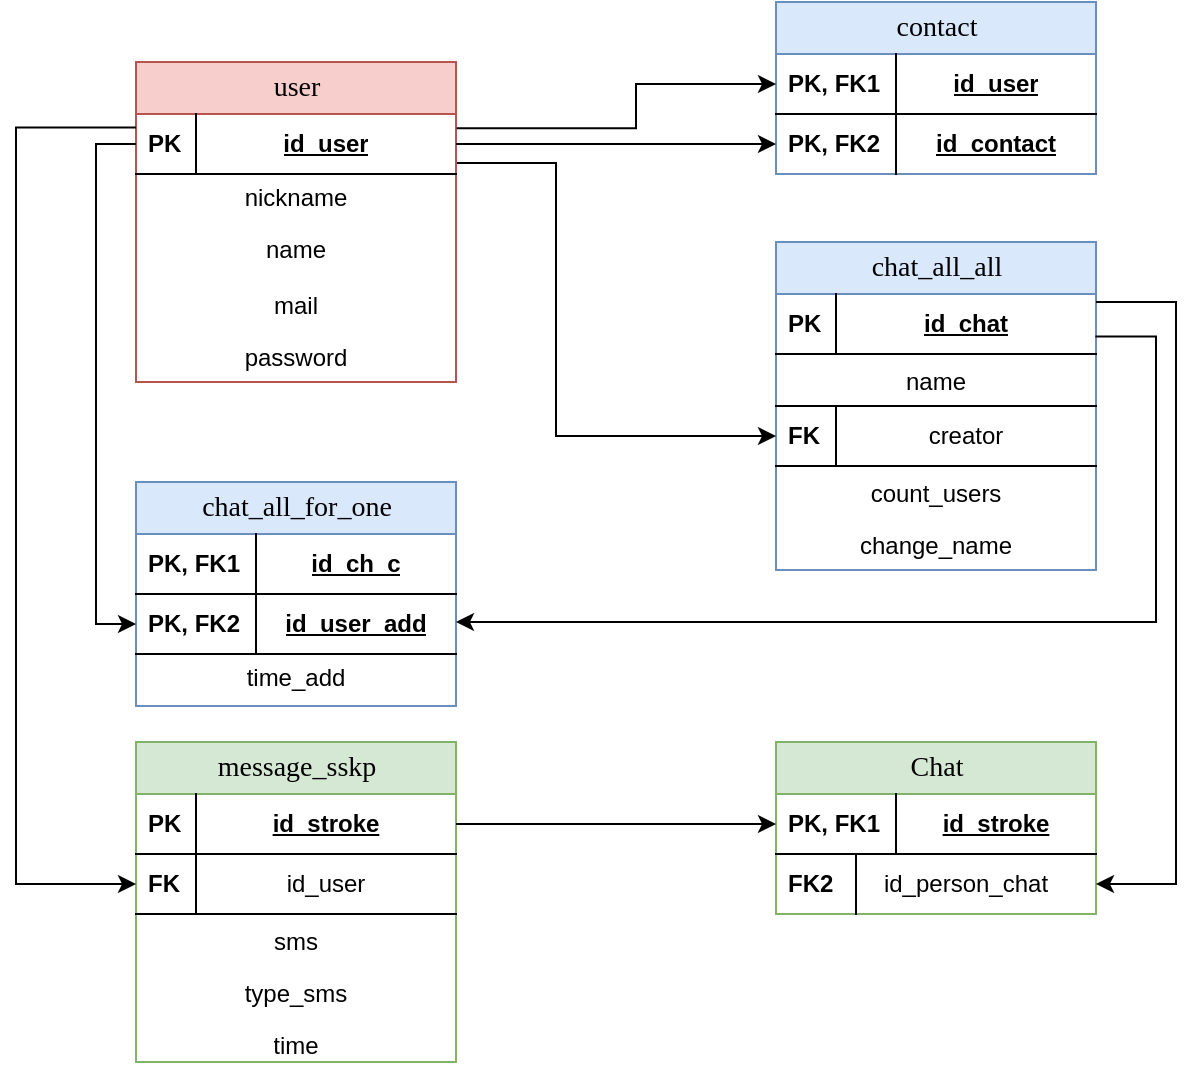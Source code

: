 <mxfile version="24.4.1" type="device">
  <diagram name="Page-1" id="e56a1550-8fbb-45ad-956c-1786394a9013">
    <mxGraphModel dx="1311" dy="719" grid="1" gridSize="10" guides="1" tooltips="1" connect="1" arrows="1" fold="1" page="1" pageScale="1" pageWidth="1100" pageHeight="850" background="none" math="0" shadow="0">
      <root>
        <mxCell id="0" />
        <mxCell id="1" parent="0" />
        <mxCell id="2j-3eba4BbPZ_uasE9CK-6" value="chat_all_all" style="swimlane;html=1;fontStyle=0;childLayout=stackLayout;horizontal=1;startSize=26;fillColor=#dae8fc;horizontalStack=0;resizeParent=1;resizeLast=0;collapsible=1;marginBottom=0;swimlaneFillColor=#ffffff;align=center;rounded=0;shadow=0;comic=0;labelBackgroundColor=none;strokeWidth=1;fontFamily=Verdana;fontSize=14;strokeColor=#6c8ebf;" parent="1" vertex="1">
          <mxGeometry x="570" y="160" width="160" height="164" as="geometry">
            <mxRectangle x="320" y="140" width="130" height="30" as="alternateBounds" />
          </mxGeometry>
        </mxCell>
        <mxCell id="MPP8vrw-vK4mRT0RnLA--16" value="id_chat" style="shape=partialRectangle;top=0;left=0;right=0;bottom=1;html=1;align=center;verticalAlign=middle;fillColor=none;spacingLeft=34;spacingRight=4;whiteSpace=wrap;overflow=hidden;rotatable=0;points=[[0,0.5],[1,0.5]];portConstraint=eastwest;dropTarget=0;fontStyle=5;" parent="2j-3eba4BbPZ_uasE9CK-6" vertex="1">
          <mxGeometry y="26" width="160" height="30" as="geometry" />
        </mxCell>
        <mxCell id="MPP8vrw-vK4mRT0RnLA--17" value="PK" style="shape=partialRectangle;fontStyle=1;top=0;left=0;bottom=0;html=1;fillColor=none;align=left;verticalAlign=middle;spacingLeft=4;spacingRight=4;whiteSpace=wrap;overflow=hidden;rotatable=0;points=[];portConstraint=eastwest;part=1;" parent="MPP8vrw-vK4mRT0RnLA--16" vertex="1" connectable="0">
          <mxGeometry width="30" height="30" as="geometry" />
        </mxCell>
        <mxCell id="2j-3eba4BbPZ_uasE9CK-11" value="name" style="shape=partialRectangle;top=0;left=0;right=0;bottom=0;html=1;align=center;verticalAlign=top;spacingLeft=4;spacingRight=4;whiteSpace=wrap;overflow=hidden;rotatable=0;points=[[0,0.5],[1,0.5]];portConstraint=eastwest;dropTarget=0;perimeterSpacing=0;fillColor=none;strokeColor=default;" parent="2j-3eba4BbPZ_uasE9CK-6" vertex="1">
          <mxGeometry y="56" width="160" height="26" as="geometry" />
        </mxCell>
        <mxCell id="MPP8vrw-vK4mRT0RnLA--8" value="&lt;span style=&quot;font-weight: 400;&quot;&gt;creator&lt;/span&gt;" style="shape=partialRectangle;top=1;left=0;right=0;bottom=1;html=1;align=center;verticalAlign=middle;fillColor=none;spacingLeft=34;spacingRight=4;whiteSpace=wrap;overflow=hidden;rotatable=0;points=[[0,0.5],[1,0.5]];portConstraint=eastwest;dropTarget=0;fontStyle=1;" parent="2j-3eba4BbPZ_uasE9CK-6" vertex="1">
          <mxGeometry y="82" width="160" height="30" as="geometry" />
        </mxCell>
        <mxCell id="MPP8vrw-vK4mRT0RnLA--9" value="FK" style="shape=partialRectangle;fontStyle=1;top=0;left=0;bottom=0;html=1;fillColor=none;align=left;verticalAlign=middle;spacingLeft=4;spacingRight=4;whiteSpace=wrap;overflow=hidden;rotatable=0;points=[];portConstraint=eastwest;part=1;" parent="MPP8vrw-vK4mRT0RnLA--8" vertex="1" connectable="0">
          <mxGeometry width="30" height="30" as="geometry" />
        </mxCell>
        <mxCell id="2j-3eba4BbPZ_uasE9CK-10" value="count_users" style="shape=partialRectangle;top=0;left=0;right=0;bottom=1;html=1;align=center;verticalAlign=top;fillColor=none;spacingLeft=4;spacingRight=4;whiteSpace=wrap;overflow=hidden;rotatable=0;points=[[0,0.5],[1,0.5]];portConstraint=eastwest;dropTarget=0;strokeColor=none;" parent="2j-3eba4BbPZ_uasE9CK-6" vertex="1">
          <mxGeometry y="112" width="160" height="26" as="geometry" />
        </mxCell>
        <mxCell id="OQdKJSCNZ-ZdT6Niwxlx-1" value="change_name" style="shape=partialRectangle;top=0;left=0;right=0;bottom=1;html=1;align=center;verticalAlign=top;fillColor=none;spacingLeft=4;spacingRight=4;whiteSpace=wrap;overflow=hidden;rotatable=0;points=[[0,0.5],[1,0.5]];portConstraint=eastwest;dropTarget=0;strokeColor=none;" vertex="1" parent="2j-3eba4BbPZ_uasE9CK-6">
          <mxGeometry y="138" width="160" height="26" as="geometry" />
        </mxCell>
        <mxCell id="2j-3eba4BbPZ_uasE9CK-16" value="contact" style="swimlane;html=1;fontStyle=0;childLayout=stackLayout;horizontal=1;startSize=26;fillColor=#dae8fc;horizontalStack=0;resizeParent=1;resizeLast=0;collapsible=1;marginBottom=0;swimlaneFillColor=#ffffff;align=center;rounded=0;shadow=0;comic=0;labelBackgroundColor=none;strokeWidth=1;fontFamily=Verdana;fontSize=14;strokeColor=#6c8ebf;" parent="1" vertex="1">
          <mxGeometry x="570" y="40" width="160" height="86" as="geometry">
            <mxRectangle x="320" y="140" width="130" height="30" as="alternateBounds" />
          </mxGeometry>
        </mxCell>
        <mxCell id="MPP8vrw-vK4mRT0RnLA--26" value="&lt;div&gt;id_user&lt;br&gt;&lt;/div&gt;" style="shape=partialRectangle;top=0;left=0;right=0;bottom=1;html=1;align=center;verticalAlign=middle;fillColor=none;spacingLeft=64;spacingRight=4;whiteSpace=wrap;overflow=hidden;rotatable=0;points=[[0,0.5],[1,0.5]];portConstraint=eastwest;dropTarget=0;fontStyle=5;" parent="2j-3eba4BbPZ_uasE9CK-16" vertex="1">
          <mxGeometry y="26" width="160" height="30" as="geometry" />
        </mxCell>
        <mxCell id="MPP8vrw-vK4mRT0RnLA--27" value="&lt;div style=&quot;text-align: right;&quot;&gt;&lt;span style=&quot;background-color: initial;&quot;&gt;PK,&amp;nbsp;&lt;/span&gt;&lt;span style=&quot;background-color: initial;&quot;&gt;FK1&lt;/span&gt;&lt;br&gt;&lt;/div&gt;" style="shape=partialRectangle;fontStyle=1;top=0;left=0;bottom=0;html=1;fillColor=none;align=left;verticalAlign=middle;spacingLeft=4;spacingRight=4;whiteSpace=wrap;overflow=hidden;rotatable=0;points=[];portConstraint=eastwest;part=1;" parent="MPP8vrw-vK4mRT0RnLA--26" vertex="1" connectable="0">
          <mxGeometry width="60" height="30" as="geometry" />
        </mxCell>
        <mxCell id="MPP8vrw-vK4mRT0RnLA--28" value="&lt;div&gt;id_contact&lt;br&gt;&lt;/div&gt;" style="shape=partialRectangle;top=0;left=0;right=0;bottom=0;html=1;align=center;verticalAlign=middle;fillColor=none;spacingLeft=64;spacingRight=4;whiteSpace=wrap;overflow=hidden;rotatable=0;points=[[0,0.5],[1,0.5]];portConstraint=eastwest;dropTarget=0;fontStyle=5;" parent="2j-3eba4BbPZ_uasE9CK-16" vertex="1">
          <mxGeometry y="56" width="160" height="30" as="geometry" />
        </mxCell>
        <mxCell id="MPP8vrw-vK4mRT0RnLA--29" value="&lt;div style=&quot;text-align: right;&quot;&gt;&lt;span style=&quot;background-color: initial;&quot;&gt;PK,&amp;nbsp;&lt;/span&gt;&lt;span style=&quot;background-color: initial;&quot;&gt;FK2&lt;/span&gt;&lt;br&gt;&lt;/div&gt;" style="shape=partialRectangle;fontStyle=1;top=0;left=0;bottom=0;html=1;fillColor=none;align=left;verticalAlign=middle;spacingLeft=4;spacingRight=4;whiteSpace=wrap;overflow=hidden;rotatable=0;points=[];portConstraint=eastwest;part=1;" parent="MPP8vrw-vK4mRT0RnLA--28" vertex="1" connectable="0">
          <mxGeometry width="60" height="30" as="geometry" />
        </mxCell>
        <mxCell id="bewlBs93pRS9PAjgElBZ-32" value="Chat" style="swimlane;html=1;fontStyle=0;childLayout=stackLayout;horizontal=1;startSize=26;fillColor=#d5e8d4;horizontalStack=0;resizeParent=1;resizeLast=0;collapsible=1;marginBottom=0;swimlaneFillColor=#ffffff;align=center;rounded=0;shadow=0;comic=0;labelBackgroundColor=none;strokeWidth=1;fontFamily=Verdana;fontSize=14;strokeColor=#82b366;" parent="1" vertex="1">
          <mxGeometry x="570" y="410" width="160" height="86" as="geometry">
            <mxRectangle x="320" y="140" width="130" height="30" as="alternateBounds" />
          </mxGeometry>
        </mxCell>
        <mxCell id="MPP8vrw-vK4mRT0RnLA--20" value="&lt;div&gt;id_stroke&lt;br&gt;&lt;/div&gt;" style="shape=partialRectangle;top=0;left=0;right=0;bottom=1;html=1;align=center;verticalAlign=middle;fillColor=none;spacingLeft=64;spacingRight=4;whiteSpace=wrap;overflow=hidden;rotatable=0;points=[[0,0.5],[1,0.5]];portConstraint=eastwest;dropTarget=0;fontStyle=5;" parent="bewlBs93pRS9PAjgElBZ-32" vertex="1">
          <mxGeometry y="26" width="160" height="30" as="geometry" />
        </mxCell>
        <mxCell id="MPP8vrw-vK4mRT0RnLA--21" value="&lt;div style=&quot;text-align: right;&quot;&gt;&lt;span style=&quot;background-color: initial;&quot;&gt;PK,&amp;nbsp;&lt;/span&gt;&lt;span style=&quot;background-color: initial;&quot;&gt;FK1&lt;/span&gt;&lt;br&gt;&lt;/div&gt;" style="shape=partialRectangle;fontStyle=1;top=0;left=0;bottom=0;html=1;fillColor=none;align=left;verticalAlign=middle;spacingLeft=4;spacingRight=4;whiteSpace=wrap;overflow=hidden;rotatable=0;points=[];portConstraint=eastwest;part=1;" parent="MPP8vrw-vK4mRT0RnLA--20" vertex="1" connectable="0">
          <mxGeometry width="60" height="30" as="geometry" />
        </mxCell>
        <mxCell id="MPP8vrw-vK4mRT0RnLA--40" value="&lt;span style=&quot;font-weight: normal;&quot;&gt;id_person_chat&lt;/span&gt;" style="shape=partialRectangle;top=0;left=0;right=0;bottom=0;html=1;align=center;verticalAlign=middle;fillColor=none;spacingLeft=34;spacingRight=4;whiteSpace=wrap;overflow=hidden;rotatable=0;points=[[0,0.5],[1,0.5]];portConstraint=eastwest;dropTarget=0;fontStyle=1;" parent="bewlBs93pRS9PAjgElBZ-32" vertex="1">
          <mxGeometry y="56" width="160" height="30" as="geometry" />
        </mxCell>
        <mxCell id="MPP8vrw-vK4mRT0RnLA--41" value="FK2" style="shape=partialRectangle;fontStyle=1;top=0;left=0;bottom=0;html=1;fillColor=none;align=left;verticalAlign=middle;spacingLeft=4;spacingRight=4;whiteSpace=wrap;overflow=hidden;rotatable=0;points=[];portConstraint=eastwest;part=1;" parent="MPP8vrw-vK4mRT0RnLA--40" vertex="1" connectable="0">
          <mxGeometry width="40" height="30" as="geometry" />
        </mxCell>
        <mxCell id="bewlBs93pRS9PAjgElBZ-37" value="message_sskp" style="swimlane;html=1;fontStyle=0;childLayout=stackLayout;horizontal=1;startSize=26;fillColor=#d5e8d4;horizontalStack=0;resizeParent=1;resizeLast=0;collapsible=1;marginBottom=0;swimlaneFillColor=#ffffff;align=center;rounded=0;shadow=0;comic=0;labelBackgroundColor=none;strokeWidth=1;fontFamily=Verdana;fontSize=14;strokeColor=#82b366;" parent="1" vertex="1">
          <mxGeometry x="250" y="410" width="160" height="160" as="geometry">
            <mxRectangle x="320" y="140" width="130" height="30" as="alternateBounds" />
          </mxGeometry>
        </mxCell>
        <mxCell id="MPP8vrw-vK4mRT0RnLA--12" value="id_stroke" style="shape=partialRectangle;top=0;left=0;right=0;bottom=1;html=1;align=center;verticalAlign=middle;fillColor=none;spacingLeft=34;spacingRight=4;whiteSpace=wrap;overflow=hidden;rotatable=0;points=[[0,0.5],[1,0.5]];portConstraint=eastwest;dropTarget=0;fontStyle=5;" parent="bewlBs93pRS9PAjgElBZ-37" vertex="1">
          <mxGeometry y="26" width="160" height="30" as="geometry" />
        </mxCell>
        <mxCell id="MPP8vrw-vK4mRT0RnLA--13" value="PK" style="shape=partialRectangle;fontStyle=1;top=0;left=0;bottom=0;html=1;fillColor=none;align=left;verticalAlign=middle;spacingLeft=4;spacingRight=4;whiteSpace=wrap;overflow=hidden;rotatable=0;points=[];portConstraint=eastwest;part=1;" parent="MPP8vrw-vK4mRT0RnLA--12" vertex="1" connectable="0">
          <mxGeometry width="30" height="30" as="geometry" />
        </mxCell>
        <mxCell id="MPP8vrw-vK4mRT0RnLA--14" value="&lt;span style=&quot;font-weight: 400;&quot;&gt;id_user&lt;/span&gt;" style="shape=partialRectangle;top=0;left=0;right=0;bottom=1;html=1;align=center;verticalAlign=middle;fillColor=none;spacingLeft=34;spacingRight=4;whiteSpace=wrap;overflow=hidden;rotatable=0;points=[[0,0.5],[1,0.5]];portConstraint=eastwest;dropTarget=0;fontStyle=1;" parent="bewlBs93pRS9PAjgElBZ-37" vertex="1">
          <mxGeometry y="56" width="160" height="30" as="geometry" />
        </mxCell>
        <mxCell id="MPP8vrw-vK4mRT0RnLA--15" value="FK" style="shape=partialRectangle;fontStyle=1;top=0;left=0;bottom=0;html=1;fillColor=none;align=left;verticalAlign=middle;spacingLeft=4;spacingRight=4;whiteSpace=wrap;overflow=hidden;rotatable=0;points=[];portConstraint=eastwest;part=1;" parent="MPP8vrw-vK4mRT0RnLA--14" vertex="1" connectable="0">
          <mxGeometry width="30" height="30" as="geometry" />
        </mxCell>
        <mxCell id="bewlBs93pRS9PAjgElBZ-40" value="&lt;div&gt;sms&lt;/div&gt;" style="shape=partialRectangle;top=0;left=0;right=0;bottom=1;html=1;align=center;verticalAlign=top;fillColor=none;spacingLeft=4;spacingRight=4;whiteSpace=wrap;overflow=hidden;rotatable=0;points=[[0,0.5],[1,0.5]];portConstraint=eastwest;dropTarget=0;strokeColor=none;" parent="bewlBs93pRS9PAjgElBZ-37" vertex="1">
          <mxGeometry y="86" width="160" height="26" as="geometry" />
        </mxCell>
        <mxCell id="bewlBs93pRS9PAjgElBZ-41" value="&lt;div&gt;type_sms&lt;/div&gt;" style="shape=partialRectangle;top=0;left=0;right=0;bottom=0;html=1;align=center;verticalAlign=top;spacingLeft=4;spacingRight=4;whiteSpace=wrap;overflow=hidden;rotatable=0;points=[[0,0.5],[1,0.5]];portConstraint=eastwest;dropTarget=0;perimeterSpacing=0;fillColor=none;strokeColor=default;" parent="bewlBs93pRS9PAjgElBZ-37" vertex="1">
          <mxGeometry y="112" width="160" height="26" as="geometry" />
        </mxCell>
        <mxCell id="bewlBs93pRS9PAjgElBZ-42" value="&lt;div&gt;time&lt;/div&gt;" style="shape=partialRectangle;top=0;left=0;right=0;bottom=1;html=1;align=center;verticalAlign=top;spacingLeft=4;spacingRight=4;whiteSpace=wrap;overflow=hidden;rotatable=0;points=[[0,0.5],[1,0.5]];portConstraint=eastwest;dropTarget=0;fillColor=none;strokeColor=none;" parent="bewlBs93pRS9PAjgElBZ-37" vertex="1">
          <mxGeometry y="138" width="160" height="22" as="geometry" />
        </mxCell>
        <mxCell id="bewlBs93pRS9PAjgElBZ-56" value="user" style="swimlane;html=1;fontStyle=0;childLayout=stackLayout;horizontal=1;startSize=26;fillColor=#f8cecc;horizontalStack=0;resizeParent=1;resizeLast=0;collapsible=1;marginBottom=0;swimlaneFillColor=#ffffff;align=center;rounded=0;shadow=0;comic=0;labelBackgroundColor=none;strokeWidth=1;fontFamily=Verdana;fontSize=14;strokeColor=#b85450;" parent="1" vertex="1">
          <mxGeometry x="250" y="70" width="160" height="160" as="geometry">
            <mxRectangle x="320" y="140" width="130" height="30" as="alternateBounds" />
          </mxGeometry>
        </mxCell>
        <mxCell id="MPP8vrw-vK4mRT0RnLA--10" value="id_user" style="shape=partialRectangle;top=0;left=0;right=0;bottom=1;html=1;align=center;verticalAlign=middle;fillColor=none;spacingLeft=34;spacingRight=4;whiteSpace=wrap;overflow=hidden;rotatable=0;points=[[0,0.5],[1,0.5]];portConstraint=eastwest;dropTarget=0;fontStyle=5;" parent="bewlBs93pRS9PAjgElBZ-56" vertex="1">
          <mxGeometry y="26" width="160" height="30" as="geometry" />
        </mxCell>
        <mxCell id="MPP8vrw-vK4mRT0RnLA--11" value="PK" style="shape=partialRectangle;fontStyle=1;top=0;left=0;bottom=0;html=1;fillColor=none;align=left;verticalAlign=middle;spacingLeft=4;spacingRight=4;whiteSpace=wrap;overflow=hidden;rotatable=0;points=[];portConstraint=eastwest;part=1;" parent="MPP8vrw-vK4mRT0RnLA--10" vertex="1" connectable="0">
          <mxGeometry width="30" height="30" as="geometry" />
        </mxCell>
        <mxCell id="WR7NSTM6mx1dkXXZvBNt-26" value="nickname" style="shape=partialRectangle;top=0;left=0;right=0;bottom=1;html=1;align=center;verticalAlign=top;fillColor=none;spacingLeft=4;spacingRight=4;whiteSpace=wrap;overflow=hidden;rotatable=0;points=[[0,0.5],[1,0.5]];portConstraint=eastwest;dropTarget=0;spacing=0;strokeColor=none;" parent="bewlBs93pRS9PAjgElBZ-56" vertex="1">
          <mxGeometry y="56" width="160" height="26" as="geometry" />
        </mxCell>
        <mxCell id="bewlBs93pRS9PAjgElBZ-58" value="&lt;div&gt;name&lt;/div&gt;" style="shape=partialRectangle;top=0;left=0;right=0;bottom=1;html=1;align=center;verticalAlign=top;fillColor=none;spacingLeft=4;spacingRight=4;whiteSpace=wrap;overflow=hidden;rotatable=0;points=[[0,0.5],[1,0.5]];portConstraint=eastwest;dropTarget=0;spacing=0;strokeColor=none;" parent="bewlBs93pRS9PAjgElBZ-56" vertex="1">
          <mxGeometry y="82" width="160" height="26" as="geometry" />
        </mxCell>
        <mxCell id="bewlBs93pRS9PAjgElBZ-59" value="mail" style="shape=partialRectangle;top=0;left=0;right=0;bottom=1;html=1;align=center;verticalAlign=top;fillColor=none;spacingLeft=4;spacingRight=4;whiteSpace=wrap;overflow=hidden;rotatable=0;points=[[0,0.5],[1,0.5]];portConstraint=eastwest;dropTarget=0;strokeColor=none;" parent="bewlBs93pRS9PAjgElBZ-56" vertex="1">
          <mxGeometry y="108" width="160" height="26" as="geometry" />
        </mxCell>
        <mxCell id="bewlBs93pRS9PAjgElBZ-60" value="password" style="shape=partialRectangle;top=0;left=0;right=0;bottom=0;html=1;align=center;verticalAlign=top;spacingLeft=4;spacingRight=4;whiteSpace=wrap;overflow=hidden;rotatable=0;points=[[0,0.5],[1,0.5]];portConstraint=eastwest;dropTarget=0;perimeterSpacing=0;fillColor=none;strokeColor=default;" parent="bewlBs93pRS9PAjgElBZ-56" vertex="1">
          <mxGeometry y="134" width="160" height="26" as="geometry" />
        </mxCell>
        <mxCell id="bewlBs93pRS9PAjgElBZ-73" value="chat_all_for_one" style="swimlane;html=1;fontStyle=0;childLayout=stackLayout;horizontal=1;startSize=26;fillColor=#dae8fc;horizontalStack=0;resizeParent=1;resizeLast=0;collapsible=1;marginBottom=0;swimlaneFillColor=#ffffff;align=center;rounded=0;shadow=0;comic=0;labelBackgroundColor=none;strokeWidth=1;fontFamily=Verdana;fontSize=14;strokeColor=#6c8ebf;" parent="1" vertex="1">
          <mxGeometry x="250" y="280" width="160" height="112" as="geometry">
            <mxRectangle x="320" y="140" width="130" height="30" as="alternateBounds" />
          </mxGeometry>
        </mxCell>
        <mxCell id="MPP8vrw-vK4mRT0RnLA--22" value="&lt;div&gt;id_ch_c&lt;br&gt;&lt;/div&gt;" style="shape=partialRectangle;top=0;left=0;right=0;bottom=1;html=1;align=center;verticalAlign=middle;fillColor=none;spacingLeft=64;spacingRight=4;whiteSpace=wrap;overflow=hidden;rotatable=0;points=[[0,0.5],[1,0.5]];portConstraint=eastwest;dropTarget=0;fontStyle=5;" parent="bewlBs93pRS9PAjgElBZ-73" vertex="1">
          <mxGeometry y="26" width="160" height="30" as="geometry" />
        </mxCell>
        <mxCell id="MPP8vrw-vK4mRT0RnLA--23" value="&lt;div style=&quot;text-align: right;&quot;&gt;&lt;span style=&quot;background-color: initial;&quot;&gt;PK,&amp;nbsp;&lt;/span&gt;&lt;span style=&quot;background-color: initial;&quot;&gt;FK1&lt;/span&gt;&lt;br&gt;&lt;/div&gt;" style="shape=partialRectangle;fontStyle=1;top=0;left=0;bottom=0;html=1;fillColor=none;align=left;verticalAlign=middle;spacingLeft=4;spacingRight=4;whiteSpace=wrap;overflow=hidden;rotatable=0;points=[];portConstraint=eastwest;part=1;" parent="MPP8vrw-vK4mRT0RnLA--22" vertex="1" connectable="0">
          <mxGeometry width="60" height="30" as="geometry" />
        </mxCell>
        <mxCell id="MPP8vrw-vK4mRT0RnLA--24" value="&lt;div&gt;id_user_add&lt;br&gt;&lt;/div&gt;" style="shape=partialRectangle;top=0;left=0;right=0;bottom=1;html=1;align=center;verticalAlign=middle;fillColor=none;spacingLeft=64;spacingRight=4;whiteSpace=wrap;overflow=hidden;rotatable=0;points=[[0,0.5],[1,0.5]];portConstraint=eastwest;dropTarget=0;fontStyle=5;" parent="bewlBs93pRS9PAjgElBZ-73" vertex="1">
          <mxGeometry y="56" width="160" height="30" as="geometry" />
        </mxCell>
        <mxCell id="MPP8vrw-vK4mRT0RnLA--25" value="&lt;div style=&quot;text-align: right;&quot;&gt;&lt;span style=&quot;background-color: initial;&quot;&gt;PK,&amp;nbsp;&lt;/span&gt;&lt;span style=&quot;background-color: initial;&quot;&gt;FK2&lt;/span&gt;&lt;br&gt;&lt;/div&gt;" style="shape=partialRectangle;fontStyle=1;top=0;left=0;bottom=0;html=1;fillColor=none;align=left;verticalAlign=middle;spacingLeft=4;spacingRight=4;whiteSpace=wrap;overflow=hidden;rotatable=0;points=[];portConstraint=eastwest;part=1;" parent="MPP8vrw-vK4mRT0RnLA--24" vertex="1" connectable="0">
          <mxGeometry width="60" height="30" as="geometry" />
        </mxCell>
        <mxCell id="L_QDkiNyECLxNzuHbLp0-2" value="&lt;div&gt;&lt;div&gt;time_add&lt;/div&gt;&lt;/div&gt;" style="shape=partialRectangle;top=0;left=0;right=0;bottom=1;html=1;align=center;verticalAlign=top;fillColor=none;spacingLeft=4;spacingRight=4;whiteSpace=wrap;overflow=hidden;rotatable=0;points=[[0,0.5],[1,0.5]];portConstraint=eastwest;dropTarget=0;spacing=0;strokeColor=none;" parent="bewlBs93pRS9PAjgElBZ-73" vertex="1">
          <mxGeometry y="86" width="160" height="26" as="geometry" />
        </mxCell>
        <mxCell id="MPP8vrw-vK4mRT0RnLA--30" style="edgeStyle=orthogonalEdgeStyle;rounded=0;orthogonalLoop=1;jettySize=auto;html=1;exitX=0;exitY=0.5;exitDx=0;exitDy=0;entryX=0;entryY=0.5;entryDx=0;entryDy=0;" parent="1" source="MPP8vrw-vK4mRT0RnLA--10" target="MPP8vrw-vK4mRT0RnLA--24" edge="1">
          <mxGeometry relative="1" as="geometry" />
        </mxCell>
        <mxCell id="MPP8vrw-vK4mRT0RnLA--31" style="edgeStyle=orthogonalEdgeStyle;rounded=0;orthogonalLoop=1;jettySize=auto;html=1;exitX=0;exitY=0.227;exitDx=0;exitDy=0;entryX=0;entryY=0.5;entryDx=0;entryDy=0;exitPerimeter=0;" parent="1" source="MPP8vrw-vK4mRT0RnLA--10" target="MPP8vrw-vK4mRT0RnLA--14" edge="1">
          <mxGeometry relative="1" as="geometry">
            <mxPoint x="180" y="90" as="sourcePoint" />
            <mxPoint x="180" y="350" as="targetPoint" />
            <Array as="points">
              <mxPoint x="190" y="103" />
              <mxPoint x="190" y="481" />
            </Array>
          </mxGeometry>
        </mxCell>
        <mxCell id="MPP8vrw-vK4mRT0RnLA--32" style="edgeStyle=orthogonalEdgeStyle;rounded=0;orthogonalLoop=1;jettySize=auto;html=1;exitX=1.003;exitY=0.817;exitDx=0;exitDy=0;entryX=0;entryY=0.5;entryDx=0;entryDy=0;exitPerimeter=0;" parent="1" source="MPP8vrw-vK4mRT0RnLA--10" target="MPP8vrw-vK4mRT0RnLA--8" edge="1">
          <mxGeometry relative="1" as="geometry">
            <mxPoint x="470" y="110" as="sourcePoint" />
            <mxPoint x="470" y="370" as="targetPoint" />
            <Array as="points">
              <mxPoint x="460" y="121" />
              <mxPoint x="460" y="257" />
            </Array>
          </mxGeometry>
        </mxCell>
        <mxCell id="MPP8vrw-vK4mRT0RnLA--33" style="edgeStyle=orthogonalEdgeStyle;rounded=0;orthogonalLoop=1;jettySize=auto;html=1;exitX=1;exitY=0.5;exitDx=0;exitDy=0;entryX=0;entryY=0.5;entryDx=0;entryDy=0;" parent="1" source="MPP8vrw-vK4mRT0RnLA--10" target="MPP8vrw-vK4mRT0RnLA--28" edge="1">
          <mxGeometry relative="1" as="geometry">
            <mxPoint x="480" y="120" as="sourcePoint" />
            <mxPoint x="480" y="380" as="targetPoint" />
            <Array as="points">
              <mxPoint x="530" y="111" />
              <mxPoint x="530" y="111" />
            </Array>
          </mxGeometry>
        </mxCell>
        <mxCell id="MPP8vrw-vK4mRT0RnLA--34" style="edgeStyle=orthogonalEdgeStyle;rounded=0;orthogonalLoop=1;jettySize=auto;html=1;exitX=1.002;exitY=0.237;exitDx=0;exitDy=0;exitPerimeter=0;entryX=0;entryY=0.5;entryDx=0;entryDy=0;" parent="1" source="MPP8vrw-vK4mRT0RnLA--10" target="MPP8vrw-vK4mRT0RnLA--26" edge="1">
          <mxGeometry relative="1" as="geometry">
            <mxPoint x="490" y="130" as="sourcePoint" />
            <mxPoint x="550" y="220" as="targetPoint" />
            <Array as="points">
              <mxPoint x="500" y="103" />
              <mxPoint x="500" y="81" />
            </Array>
          </mxGeometry>
        </mxCell>
        <mxCell id="MPP8vrw-vK4mRT0RnLA--37" style="edgeStyle=orthogonalEdgeStyle;rounded=0;orthogonalLoop=1;jettySize=auto;html=1;exitX=0.998;exitY=0.707;exitDx=0;exitDy=0;exitPerimeter=0;" parent="1" source="MPP8vrw-vK4mRT0RnLA--16" edge="1">
          <mxGeometry relative="1" as="geometry">
            <mxPoint x="770" y="310" as="sourcePoint" />
            <mxPoint x="410" y="350" as="targetPoint" />
            <Array as="points">
              <mxPoint x="760" y="207" />
              <mxPoint x="760" y="350" />
              <mxPoint x="410" y="350" />
            </Array>
          </mxGeometry>
        </mxCell>
        <mxCell id="MPP8vrw-vK4mRT0RnLA--42" style="edgeStyle=orthogonalEdgeStyle;rounded=0;orthogonalLoop=1;jettySize=auto;html=1;exitX=1;exitY=0.5;exitDx=0;exitDy=0;" parent="1" source="MPP8vrw-vK4mRT0RnLA--12" target="MPP8vrw-vK4mRT0RnLA--20" edge="1">
          <mxGeometry relative="1" as="geometry" />
        </mxCell>
        <mxCell id="OQdKJSCNZ-ZdT6Niwxlx-2" style="edgeStyle=orthogonalEdgeStyle;rounded=0;orthogonalLoop=1;jettySize=auto;html=1;entryX=1;entryY=0.5;entryDx=0;entryDy=0;" edge="1" parent="1" target="MPP8vrw-vK4mRT0RnLA--40">
          <mxGeometry relative="1" as="geometry">
            <mxPoint x="730" y="190" as="sourcePoint" />
            <mxPoint x="420" y="361" as="targetPoint" />
            <Array as="points">
              <mxPoint x="770" y="190" />
              <mxPoint x="770" y="481" />
            </Array>
          </mxGeometry>
        </mxCell>
      </root>
    </mxGraphModel>
  </diagram>
</mxfile>
